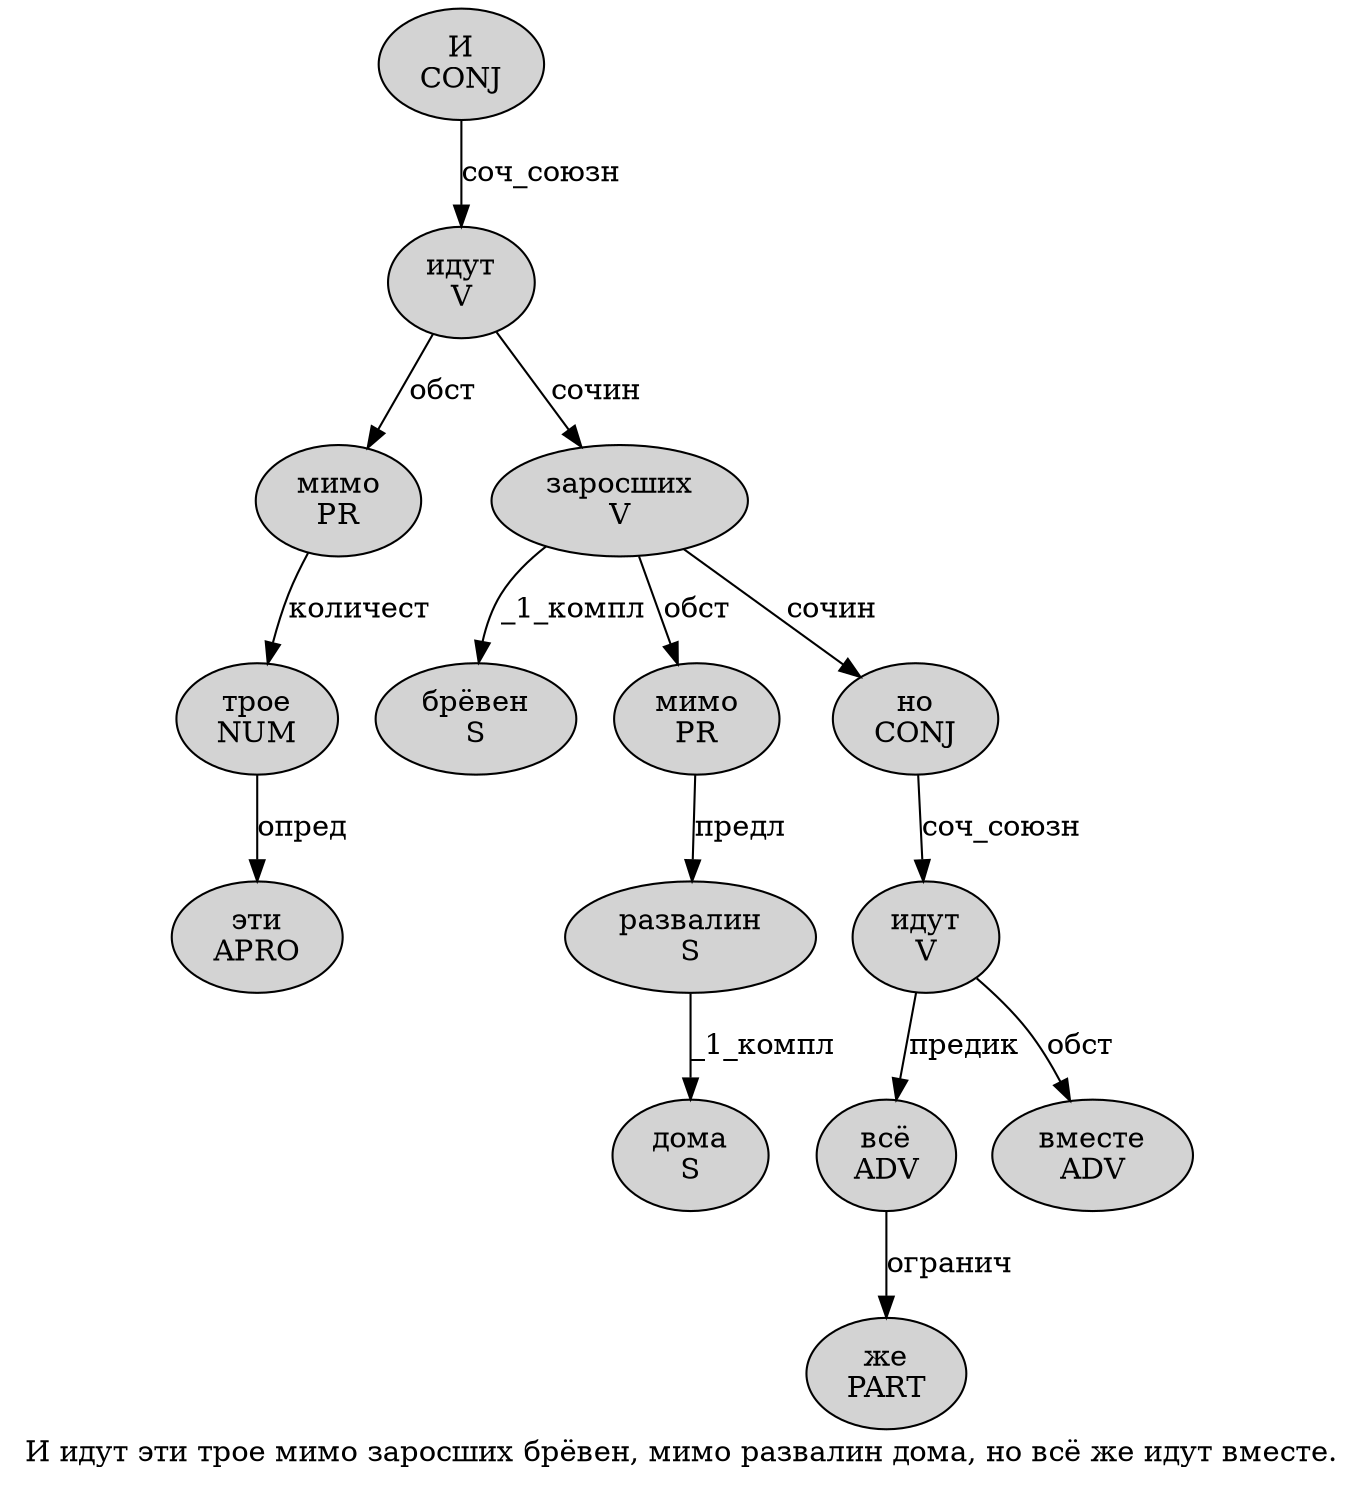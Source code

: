 digraph SENTENCE_2013 {
	graph [label="И идут эти трое мимо заросших брёвен, мимо развалин дома, но всё же идут вместе."]
	node [style=filled]
		0 [label="И
CONJ" color="" fillcolor=lightgray penwidth=1 shape=ellipse]
		1 [label="идут
V" color="" fillcolor=lightgray penwidth=1 shape=ellipse]
		2 [label="эти
APRO" color="" fillcolor=lightgray penwidth=1 shape=ellipse]
		3 [label="трое
NUM" color="" fillcolor=lightgray penwidth=1 shape=ellipse]
		4 [label="мимо
PR" color="" fillcolor=lightgray penwidth=1 shape=ellipse]
		5 [label="заросших
V" color="" fillcolor=lightgray penwidth=1 shape=ellipse]
		6 [label="брёвен
S" color="" fillcolor=lightgray penwidth=1 shape=ellipse]
		8 [label="мимо
PR" color="" fillcolor=lightgray penwidth=1 shape=ellipse]
		9 [label="развалин
S" color="" fillcolor=lightgray penwidth=1 shape=ellipse]
		10 [label="дома
S" color="" fillcolor=lightgray penwidth=1 shape=ellipse]
		12 [label="но
CONJ" color="" fillcolor=lightgray penwidth=1 shape=ellipse]
		13 [label="всё
ADV" color="" fillcolor=lightgray penwidth=1 shape=ellipse]
		14 [label="же
PART" color="" fillcolor=lightgray penwidth=1 shape=ellipse]
		15 [label="идут
V" color="" fillcolor=lightgray penwidth=1 shape=ellipse]
		16 [label="вместе
ADV" color="" fillcolor=lightgray penwidth=1 shape=ellipse]
			8 -> 9 [label="предл"]
			1 -> 4 [label="обст"]
			1 -> 5 [label="сочин"]
			3 -> 2 [label="опред"]
			4 -> 3 [label="количест"]
			0 -> 1 [label="соч_союзн"]
			12 -> 15 [label="соч_союзн"]
			5 -> 6 [label="_1_компл"]
			5 -> 8 [label="обст"]
			5 -> 12 [label="сочин"]
			15 -> 13 [label="предик"]
			15 -> 16 [label="обст"]
			9 -> 10 [label="_1_компл"]
			13 -> 14 [label="огранич"]
}